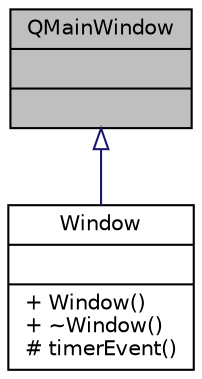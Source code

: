 digraph "QMainWindow"
{
 // LATEX_PDF_SIZE
  bgcolor="transparent";
  edge [fontname="Helvetica",fontsize="10",labelfontname="Helvetica",labelfontsize="10"];
  node [fontname="Helvetica",fontsize="10",shape=record];
  Node1 [label="{QMainWindow\n||}",height=0.2,width=0.4,color="black", fillcolor="grey75", style="filled", fontcolor="black",tooltip=" "];
  Node1 -> Node2 [dir="back",color="midnightblue",fontsize="10",style="solid",arrowtail="onormal",fontname="Helvetica"];
  Node2 [label="{Window\n||+ Window()\l+ ~Window()\l# timerEvent()\l}",height=0.2,width=0.4,color="black",URL="$class_window.html",tooltip="The Window class is the implementation of the graphical user interface (GUI)."];
}
